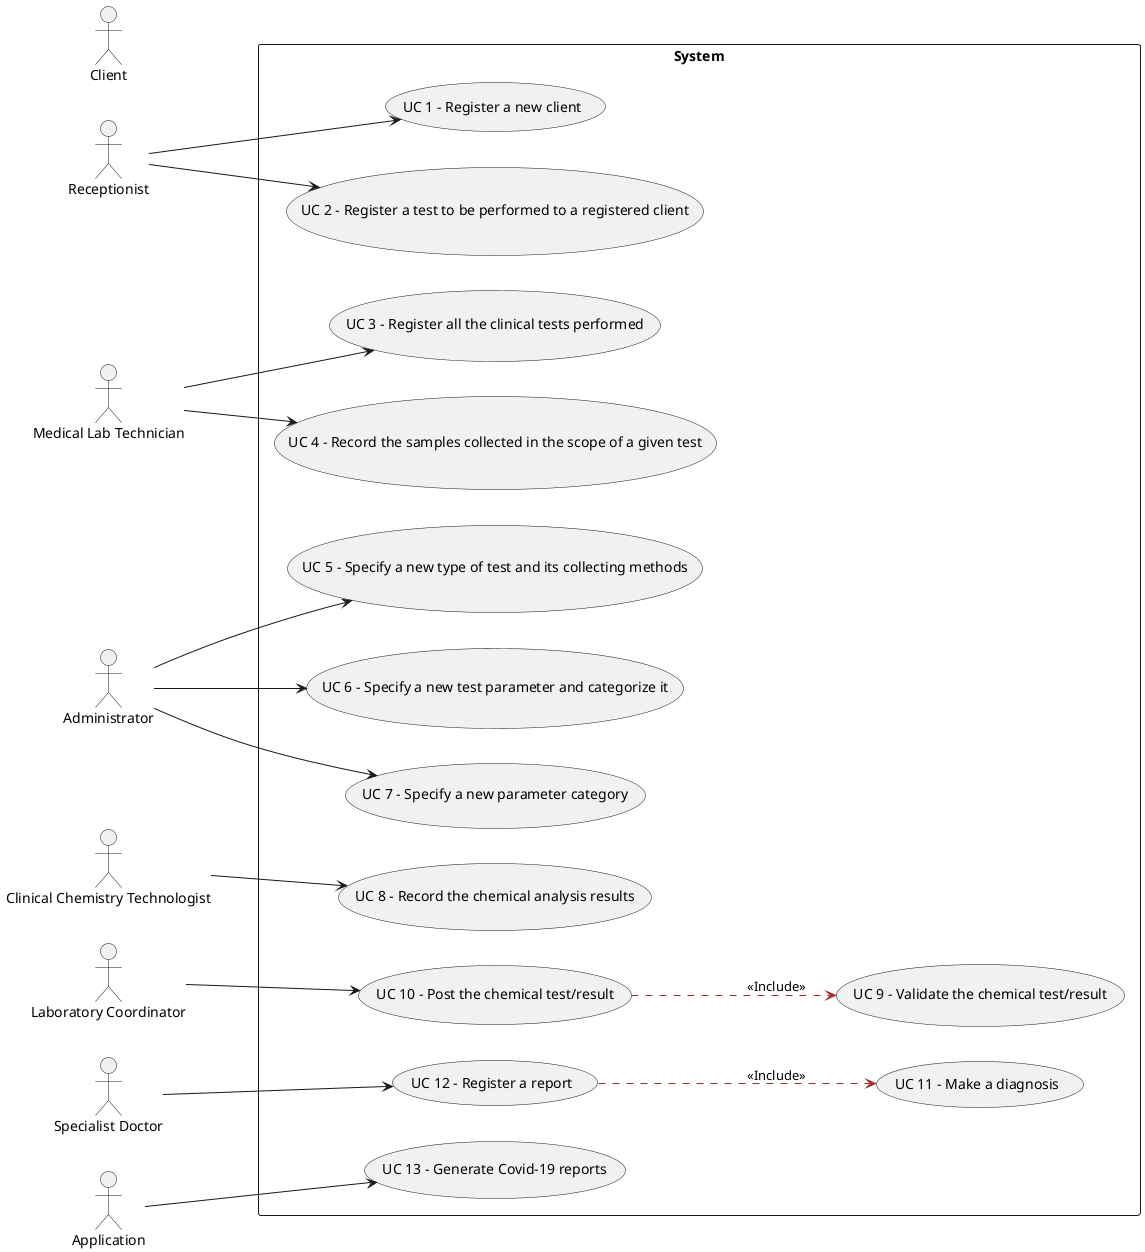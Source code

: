 @startuml

left to right direction
skinparam packageStyle rectangle
actor Receptionist
actor "Medical Lab Technician" as MLT
actor Administrator
actor "Clinical Chemistry Technologist" as CCT
actor "Laboratory Coordinator" as LC
actor "Specialist Doctor" as SD
actor Client
actor Application



rectangle System {
Receptionist --> (UC 1 - Register a new client)
Receptionist --> (UC 2 - Register a test to be performed to a registered client)
MLT --> (UC 3 - Register all the clinical tests performed)
MLT --> (UC 4 - Record the samples collected in the scope of a given test)
CCT --> (UC 8 - Record the chemical analysis results)
Administrator --> (UC 5 - Specify a new type of test and its collecting methods)
Administrator --> (UC 6 - Specify a new test parameter and categorize it)
Administrator --> (UC 7 - Specify a new parameter category)
SD --> (UC 12 - Register a report)
LC --> (UC 10 - Post the chemical test/result)
(UC 10 - Post the chemical test/result) --> (UC 9 - Validate the chemical test/result) #brown;line.dashed;text:black : <<Include>>
Application --> (UC 13 - Generate Covid-19 reports)
(UC 12 - Register a report) --> (UC 11 - Make a diagnosis) #brown;line.dashed;text:black : <<Include>>
}


@enduml